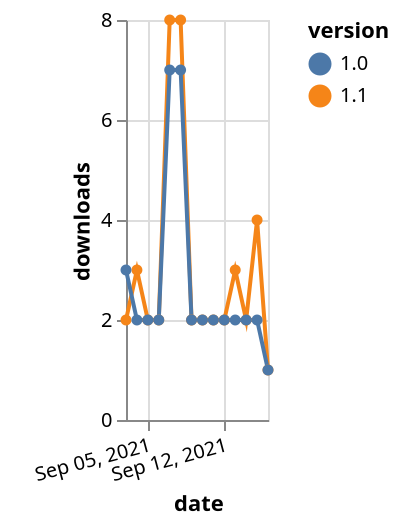 {"$schema": "https://vega.github.io/schema/vega-lite/v5.json", "description": "A simple bar chart with embedded data.", "data": {"values": [{"date": "2021-09-03", "total": 4148, "delta": 2, "version": "1.1"}, {"date": "2021-09-04", "total": 4151, "delta": 3, "version": "1.1"}, {"date": "2021-09-05", "total": 4153, "delta": 2, "version": "1.1"}, {"date": "2021-09-06", "total": 4155, "delta": 2, "version": "1.1"}, {"date": "2021-09-07", "total": 4163, "delta": 8, "version": "1.1"}, {"date": "2021-09-08", "total": 4171, "delta": 8, "version": "1.1"}, {"date": "2021-09-09", "total": 4173, "delta": 2, "version": "1.1"}, {"date": "2021-09-10", "total": 4175, "delta": 2, "version": "1.1"}, {"date": "2021-09-11", "total": 4177, "delta": 2, "version": "1.1"}, {"date": "2021-09-12", "total": 4179, "delta": 2, "version": "1.1"}, {"date": "2021-09-13", "total": 4182, "delta": 3, "version": "1.1"}, {"date": "2021-09-14", "total": 4184, "delta": 2, "version": "1.1"}, {"date": "2021-09-15", "total": 4188, "delta": 4, "version": "1.1"}, {"date": "2021-09-16", "total": 4189, "delta": 1, "version": "1.1"}, {"date": "2021-09-03", "total": 3735, "delta": 3, "version": "1.0"}, {"date": "2021-09-04", "total": 3737, "delta": 2, "version": "1.0"}, {"date": "2021-09-05", "total": 3739, "delta": 2, "version": "1.0"}, {"date": "2021-09-06", "total": 3741, "delta": 2, "version": "1.0"}, {"date": "2021-09-07", "total": 3748, "delta": 7, "version": "1.0"}, {"date": "2021-09-08", "total": 3755, "delta": 7, "version": "1.0"}, {"date": "2021-09-09", "total": 3757, "delta": 2, "version": "1.0"}, {"date": "2021-09-10", "total": 3759, "delta": 2, "version": "1.0"}, {"date": "2021-09-11", "total": 3761, "delta": 2, "version": "1.0"}, {"date": "2021-09-12", "total": 3763, "delta": 2, "version": "1.0"}, {"date": "2021-09-13", "total": 3765, "delta": 2, "version": "1.0"}, {"date": "2021-09-14", "total": 3767, "delta": 2, "version": "1.0"}, {"date": "2021-09-15", "total": 3769, "delta": 2, "version": "1.0"}, {"date": "2021-09-16", "total": 3770, "delta": 1, "version": "1.0"}]}, "width": "container", "mark": {"type": "line", "point": {"filled": true}}, "encoding": {"x": {"field": "date", "type": "temporal", "timeUnit": "yearmonthdate", "title": "date", "axis": {"labelAngle": -15}}, "y": {"field": "delta", "type": "quantitative", "title": "downloads"}, "color": {"field": "version", "type": "nominal"}, "tooltip": {"field": "delta"}}}